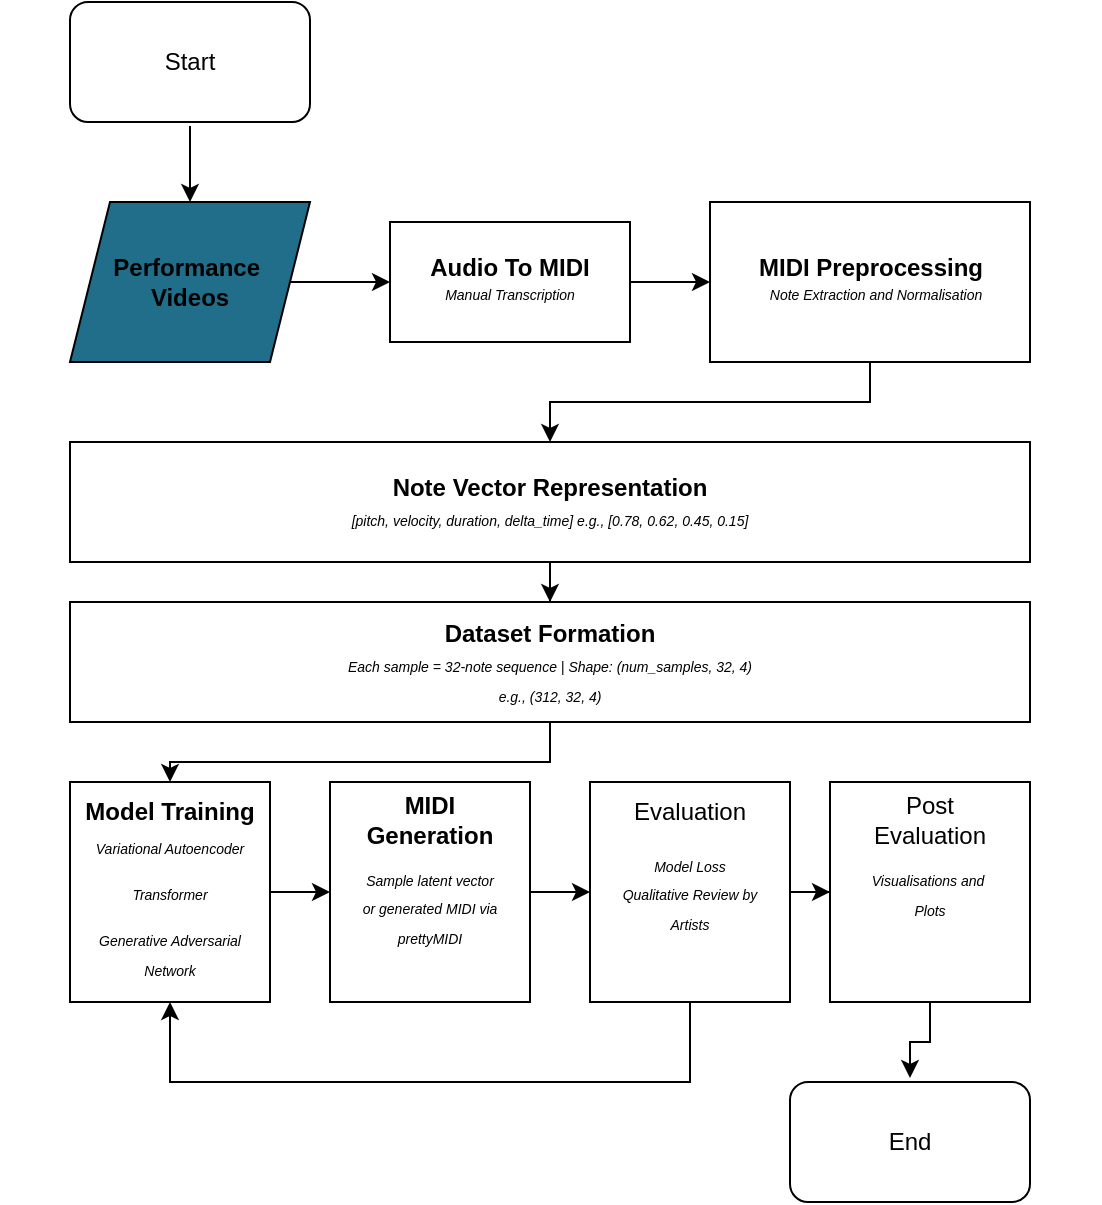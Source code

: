 <mxfile version="27.0.5">
  <diagram name="Page-1" id="wT8W26qBHSNzIjZTHQd9">
    <mxGraphModel dx="1329" dy="860" grid="1" gridSize="10" guides="1" tooltips="1" connect="1" arrows="1" fold="1" page="1" pageScale="1" pageWidth="827" pageHeight="1169" background="light-dark(#FFFFFF,#FFFFFF)" math="0" shadow="0">
      <root>
        <mxCell id="0" />
        <mxCell id="1" parent="0" />
        <mxCell id="rHZD5In0_aCgauH-E7Oe-1" value="" style="rounded=1;whiteSpace=wrap;html=1;fillColor=light-dark(#FFFFFF,#FFFFFF);perimeterSpacing=2;strokeWidth=1;strokeColor=light-dark(#000000,#000000);" vertex="1" parent="1">
          <mxGeometry x="40" y="60" width="120" height="60" as="geometry" />
        </mxCell>
        <mxCell id="rHZD5In0_aCgauH-E7Oe-2" value="&lt;span style=&quot;color: light-dark(rgb(0, 0, 0), rgb(0, 0, 0));&quot;&gt;Start&lt;/span&gt;" style="text;html=1;align=center;verticalAlign=middle;whiteSpace=wrap;rounded=0;" vertex="1" parent="1">
          <mxGeometry x="70" y="75" width="60" height="30" as="geometry" />
        </mxCell>
        <mxCell id="rHZD5In0_aCgauH-E7Oe-3" value="" style="rounded=0;whiteSpace=wrap;html=1;fillColor=light-dark(#FFFFFF,#0093A1);strokeColor=light-dark(#000000,#000000);" vertex="1" parent="1">
          <mxGeometry x="200" y="170" width="120" height="60" as="geometry" />
        </mxCell>
        <mxCell id="rHZD5In0_aCgauH-E7Oe-4" value="&lt;span style=&quot;color: light-dark(rgb(0, 0, 0), rgb(0, 0, 0));&quot;&gt;&lt;b&gt;Audio To MIDI&lt;/b&gt;&lt;/span&gt;" style="text;html=1;align=center;verticalAlign=middle;whiteSpace=wrap;rounded=0;" vertex="1" parent="1">
          <mxGeometry x="215" y="178" width="90" height="30" as="geometry" />
        </mxCell>
        <mxCell id="rHZD5In0_aCgauH-E7Oe-6" value="" style="endArrow=classic;html=1;rounded=0;strokeColor=light-dark(#000000,#000000);entryX=0;entryY=0.5;entryDx=0;entryDy=0;exitX=1;exitY=0.5;exitDx=0;exitDy=0;" edge="1" parent="1" source="rHZD5In0_aCgauH-E7Oe-10" target="rHZD5In0_aCgauH-E7Oe-3">
          <mxGeometry width="50" height="50" relative="1" as="geometry">
            <mxPoint x="140" y="240" as="sourcePoint" />
            <mxPoint x="190" y="190" as="targetPoint" />
          </mxGeometry>
        </mxCell>
        <mxCell id="rHZD5In0_aCgauH-E7Oe-7" value="" style="rounded=0;whiteSpace=wrap;html=1;strokeColor=light-dark(#000000,#000000);fillColor=light-dark(#FFFFFF,#00B4B3);" vertex="1" parent="1">
          <mxGeometry x="360" y="160" width="160" height="80" as="geometry" />
        </mxCell>
        <mxCell id="rHZD5In0_aCgauH-E7Oe-8" value="&lt;span style=&quot;color: light-dark(rgb(0, 0, 0), rgb(13, 13, 13));&quot;&gt;&lt;b&gt;MIDI Preprocessing&lt;/b&gt;&lt;/span&gt;" style="text;html=1;align=center;verticalAlign=middle;whiteSpace=wrap;rounded=0;" vertex="1" parent="1">
          <mxGeometry x="377.5" y="178" width="125" height="30" as="geometry" />
        </mxCell>
        <mxCell id="rHZD5In0_aCgauH-E7Oe-9" value="" style="endArrow=classic;html=1;rounded=0;strokeColor=light-dark(#000000,#000000);entryX=0;entryY=0.5;entryDx=0;entryDy=0;exitX=1;exitY=0.5;exitDx=0;exitDy=0;" edge="1" parent="1" source="rHZD5In0_aCgauH-E7Oe-3" target="rHZD5In0_aCgauH-E7Oe-7">
          <mxGeometry width="50" height="50" relative="1" as="geometry">
            <mxPoint x="172" y="210" as="sourcePoint" />
            <mxPoint x="210" y="210" as="targetPoint" />
          </mxGeometry>
        </mxCell>
        <mxCell id="rHZD5In0_aCgauH-E7Oe-10" value="" style="shape=parallelogram;perimeter=parallelogramPerimeter;whiteSpace=wrap;html=1;fixedSize=1;fillColor=light-dark(#216E8A,#006994);strokeColor=light-dark(#000000,#000000);" vertex="1" parent="1">
          <mxGeometry x="40" y="160" width="120" height="80" as="geometry" />
        </mxCell>
        <mxCell id="rHZD5In0_aCgauH-E7Oe-11" value="" style="endArrow=classic;html=1;rounded=0;strokeColor=light-dark(#000000,#121212);exitX=0.5;exitY=1;exitDx=0;exitDy=0;entryX=0.5;entryY=0;entryDx=0;entryDy=0;" edge="1" parent="1" source="rHZD5In0_aCgauH-E7Oe-1" target="rHZD5In0_aCgauH-E7Oe-10">
          <mxGeometry width="50" height="50" relative="1" as="geometry">
            <mxPoint x="250" y="210" as="sourcePoint" />
            <mxPoint x="300" y="160" as="targetPoint" />
          </mxGeometry>
        </mxCell>
        <mxCell id="rHZD5In0_aCgauH-E7Oe-12" value="&lt;span style=&quot;color: light-dark(rgb(0, 0, 0), rgb(28, 28, 28));&quot;&gt;&lt;b&gt;Performance&amp;nbsp;&lt;/b&gt;&lt;/span&gt;&lt;div&gt;&lt;span style=&quot;color: light-dark(rgb(0, 0, 0), rgb(28, 28, 28));&quot;&gt;&lt;b&gt;Videos&lt;/b&gt;&lt;/span&gt;&lt;/div&gt;" style="text;html=1;align=center;verticalAlign=middle;whiteSpace=wrap;rounded=0;" vertex="1" parent="1">
          <mxGeometry x="70" y="185" width="60" height="30" as="geometry" />
        </mxCell>
        <mxCell id="rHZD5In0_aCgauH-E7Oe-21" style="edgeStyle=orthogonalEdgeStyle;rounded=0;orthogonalLoop=1;jettySize=auto;html=1;entryX=0.5;entryY=0;entryDx=0;entryDy=0;strokeColor=light-dark(#000000,#030303);" edge="1" parent="1" source="rHZD5In0_aCgauH-E7Oe-15" target="rHZD5In0_aCgauH-E7Oe-18">
          <mxGeometry relative="1" as="geometry" />
        </mxCell>
        <mxCell id="rHZD5In0_aCgauH-E7Oe-15" value="" style="rounded=0;whiteSpace=wrap;html=1;fillColor=light-dark(#FFFFFF,#5AC8C8);strokeColor=light-dark(#000000,#0A0A0A);" vertex="1" parent="1">
          <mxGeometry x="40" y="280" width="480" height="60" as="geometry" />
        </mxCell>
        <mxCell id="rHZD5In0_aCgauH-E7Oe-16" value="&lt;span style=&quot;color: light-dark(rgb(0, 0, 0), rgb(0, 0, 0));&quot;&gt;&lt;b&gt;Note Vector Representation&lt;/b&gt;&lt;/span&gt;" style="text;html=1;align=center;verticalAlign=middle;whiteSpace=wrap;rounded=0;" vertex="1" parent="1">
          <mxGeometry x="180" y="288" width="200" height="30" as="geometry" />
        </mxCell>
        <mxCell id="rHZD5In0_aCgauH-E7Oe-17" style="edgeStyle=orthogonalEdgeStyle;rounded=0;orthogonalLoop=1;jettySize=auto;html=1;entryX=0.5;entryY=0;entryDx=0;entryDy=0;strokeColor=light-dark(#000000,#000000);" edge="1" parent="1" source="rHZD5In0_aCgauH-E7Oe-7" target="rHZD5In0_aCgauH-E7Oe-15">
          <mxGeometry relative="1" as="geometry" />
        </mxCell>
        <mxCell id="rHZD5In0_aCgauH-E7Oe-31" value="" style="edgeStyle=orthogonalEdgeStyle;rounded=0;orthogonalLoop=1;jettySize=auto;html=1;entryX=0.5;entryY=0;entryDx=0;entryDy=0;strokeColor=light-dark(#000000,#000000);" edge="1" parent="1" source="rHZD5In0_aCgauH-E7Oe-18" target="rHZD5In0_aCgauH-E7Oe-24">
          <mxGeometry relative="1" as="geometry" />
        </mxCell>
        <mxCell id="rHZD5In0_aCgauH-E7Oe-18" value="" style="rounded=0;whiteSpace=wrap;html=1;fillColor=light-dark(#FFFFFF,#5AC8C8);strokeColor=light-dark(#000000,#0A0A0A);" vertex="1" parent="1">
          <mxGeometry x="40" y="360" width="480" height="60" as="geometry" />
        </mxCell>
        <mxCell id="rHZD5In0_aCgauH-E7Oe-19" value="&lt;span style=&quot;color: light-dark(rgb(0, 0, 0), rgb(0, 0, 0));&quot;&gt;&lt;b&gt;Dataset Formation&lt;/b&gt;&lt;/span&gt;" style="text;html=1;align=center;verticalAlign=middle;whiteSpace=wrap;rounded=0;" vertex="1" parent="1">
          <mxGeometry x="180" y="361" width="200" height="30" as="geometry" />
        </mxCell>
        <mxCell id="rHZD5In0_aCgauH-E7Oe-32" value="" style="edgeStyle=orthogonalEdgeStyle;rounded=0;orthogonalLoop=1;jettySize=auto;html=1;strokeColor=light-dark(#000000,#000000);" edge="1" parent="1" source="rHZD5In0_aCgauH-E7Oe-23" target="rHZD5In0_aCgauH-E7Oe-27">
          <mxGeometry relative="1" as="geometry" />
        </mxCell>
        <mxCell id="rHZD5In0_aCgauH-E7Oe-23" value="" style="rounded=0;whiteSpace=wrap;html=1;strokeColor=light-dark(#000000,#000000);fillColor=light-dark(#FFFFFF,#CFFFE5);" vertex="1" parent="1">
          <mxGeometry x="40" y="450" width="100" height="110" as="geometry" />
        </mxCell>
        <mxCell id="rHZD5In0_aCgauH-E7Oe-24" value="&lt;span style=&quot;color: light-dark(rgb(0, 0, 0), rgb(0, 0, 0));&quot;&gt;&lt;b&gt;Model Training&lt;/b&gt;&lt;/span&gt;" style="text;html=1;align=center;verticalAlign=middle;whiteSpace=wrap;rounded=0;" vertex="1" parent="1">
          <mxGeometry x="45" y="450" width="90" height="30" as="geometry" />
        </mxCell>
        <mxCell id="rHZD5In0_aCgauH-E7Oe-34" value="" style="edgeStyle=orthogonalEdgeStyle;rounded=0;orthogonalLoop=1;jettySize=auto;html=1;entryX=0;entryY=0.5;entryDx=0;entryDy=0;strokeColor=light-dark(#000000,#000000);" edge="1" parent="1" source="rHZD5In0_aCgauH-E7Oe-25" target="rHZD5In0_aCgauH-E7Oe-29">
          <mxGeometry relative="1" as="geometry">
            <Array as="points" />
          </mxGeometry>
        </mxCell>
        <mxCell id="rHZD5In0_aCgauH-E7Oe-25" value="" style="rounded=0;whiteSpace=wrap;html=1;strokeColor=light-dark(#000000,#000000);fillColor=light-dark(#FFFFFF,#CFFFE5);" vertex="1" parent="1">
          <mxGeometry x="300" y="450" width="100" height="110" as="geometry" />
        </mxCell>
        <mxCell id="rHZD5In0_aCgauH-E7Oe-26" value="&lt;span style=&quot;color: light-dark(rgb(0, 0, 0), rgb(0, 0, 0));&quot;&gt;Evaluation&lt;/span&gt;" style="text;html=1;align=center;verticalAlign=middle;whiteSpace=wrap;rounded=0;" vertex="1" parent="1">
          <mxGeometry x="305" y="450" width="90" height="30" as="geometry" />
        </mxCell>
        <mxCell id="rHZD5In0_aCgauH-E7Oe-33" value="" style="edgeStyle=orthogonalEdgeStyle;rounded=0;orthogonalLoop=1;jettySize=auto;html=1;entryX=0;entryY=0.5;entryDx=0;entryDy=0;strokeColor=light-dark(#000000,#000000);" edge="1" parent="1" source="rHZD5In0_aCgauH-E7Oe-27" target="rHZD5In0_aCgauH-E7Oe-25">
          <mxGeometry relative="1" as="geometry" />
        </mxCell>
        <mxCell id="rHZD5In0_aCgauH-E7Oe-27" value="" style="rounded=0;whiteSpace=wrap;html=1;strokeColor=light-dark(#000000,#000000);fillColor=light-dark(#FFFFFF,#E0F6F1);" vertex="1" parent="1">
          <mxGeometry x="170" y="450" width="100" height="110" as="geometry" />
        </mxCell>
        <mxCell id="rHZD5In0_aCgauH-E7Oe-28" value="&lt;span style=&quot;color: light-dark(rgb(0, 0, 0), rgb(0, 0, 0));&quot;&gt;&lt;b&gt;MIDI&lt;/b&gt;&lt;/span&gt;&lt;div&gt;&lt;span style=&quot;color: light-dark(rgb(0, 0, 0), rgb(0, 0, 0));&quot;&gt;&lt;b&gt;Generation&lt;/b&gt;&lt;/span&gt;&lt;/div&gt;" style="text;html=1;align=center;verticalAlign=middle;whiteSpace=wrap;rounded=0;" vertex="1" parent="1">
          <mxGeometry x="175" y="454" width="90" height="30" as="geometry" />
        </mxCell>
        <mxCell id="rHZD5In0_aCgauH-E7Oe-38" value="" style="edgeStyle=orthogonalEdgeStyle;rounded=0;orthogonalLoop=1;jettySize=auto;html=1;entryX=0.5;entryY=0;entryDx=0;entryDy=0;strokeColor=light-dark(#000000,#000000);" edge="1" parent="1" source="rHZD5In0_aCgauH-E7Oe-29" target="rHZD5In0_aCgauH-E7Oe-36">
          <mxGeometry relative="1" as="geometry" />
        </mxCell>
        <mxCell id="rHZD5In0_aCgauH-E7Oe-29" value="" style="rounded=0;whiteSpace=wrap;html=1;strokeColor=light-dark(#000000,#000000);fillColor=light-dark(#FFFFFF,#CFFFE5);" vertex="1" parent="1">
          <mxGeometry x="420" y="450" width="100" height="110" as="geometry" />
        </mxCell>
        <mxCell id="rHZD5In0_aCgauH-E7Oe-30" value="&lt;span style=&quot;color: light-dark(rgb(0, 0, 0), rgb(0, 0, 0));&quot;&gt;Post&lt;/span&gt;&lt;div&gt;&lt;span style=&quot;color: light-dark(rgb(0, 0, 0), rgb(0, 0, 0));&quot;&gt;Evaluation&lt;/span&gt;&lt;/div&gt;" style="text;html=1;align=center;verticalAlign=middle;whiteSpace=wrap;rounded=0;" vertex="1" parent="1">
          <mxGeometry x="425" y="454" width="90" height="30" as="geometry" />
        </mxCell>
        <mxCell id="rHZD5In0_aCgauH-E7Oe-35" value="" style="endArrow=classic;html=1;rounded=0;exitX=0.5;exitY=1;exitDx=0;exitDy=0;entryX=0.5;entryY=1;entryDx=0;entryDy=0;strokeColor=light-dark(#000000,#000000);" edge="1" parent="1" source="rHZD5In0_aCgauH-E7Oe-25" target="rHZD5In0_aCgauH-E7Oe-23">
          <mxGeometry width="50" height="50" relative="1" as="geometry">
            <mxPoint x="350" y="610" as="sourcePoint" />
            <mxPoint x="400" y="560" as="targetPoint" />
            <Array as="points">
              <mxPoint x="350" y="600" />
              <mxPoint x="90" y="600" />
            </Array>
          </mxGeometry>
        </mxCell>
        <mxCell id="rHZD5In0_aCgauH-E7Oe-36" value="" style="rounded=1;whiteSpace=wrap;html=1;fillColor=light-dark(#FFFFFF,#FFFFFF);perimeterSpacing=2;strokeWidth=1;strokeColor=light-dark(#000000,#000000);" vertex="1" parent="1">
          <mxGeometry x="400" y="600" width="120" height="60" as="geometry" />
        </mxCell>
        <mxCell id="rHZD5In0_aCgauH-E7Oe-37" value="&lt;span style=&quot;color: light-dark(rgb(0, 0, 0), rgb(0, 0, 0));&quot;&gt;End&lt;/span&gt;" style="text;html=1;align=center;verticalAlign=middle;whiteSpace=wrap;rounded=0;" vertex="1" parent="1">
          <mxGeometry x="430" y="615" width="60" height="30" as="geometry" />
        </mxCell>
        <mxCell id="rHZD5In0_aCgauH-E7Oe-39" value="&lt;span style=&quot;color: light-dark(rgb(0, 0, 0), rgb(0, 0, 0));&quot;&gt;&lt;font style=&quot;font-size: 7px;&quot;&gt;&lt;i&gt;Manual Transcription&lt;/i&gt;&lt;/font&gt;&lt;/span&gt;" style="text;html=1;align=center;verticalAlign=middle;whiteSpace=wrap;rounded=0;" vertex="1" parent="1">
          <mxGeometry x="215" y="190" width="90" height="30" as="geometry" />
        </mxCell>
        <mxCell id="rHZD5In0_aCgauH-E7Oe-40" value="&lt;span style=&quot;color: light-dark(rgb(0, 0, 0), rgb(0, 0, 0));&quot;&gt;&lt;font style=&quot;font-size: 7px;&quot;&gt;&lt;i&gt;Note Extraction and Normalisation&lt;/i&gt;&lt;/font&gt;&lt;/span&gt;" style="text;html=1;align=center;verticalAlign=middle;whiteSpace=wrap;rounded=0;" vertex="1" parent="1">
          <mxGeometry x="382.5" y="190" width="120" height="30" as="geometry" />
        </mxCell>
        <mxCell id="rHZD5In0_aCgauH-E7Oe-41" value="&lt;div&gt;&lt;span style=&quot;color: light-dark(rgb(0, 0, 0), rgb(0, 0, 0));&quot;&gt;&lt;font style=&quot;font-size: 7px;&quot;&gt;&lt;i&gt;[pitch, velocity, duration, delta_time]&amp;nbsp;&lt;span&gt;e.g., [0.78, 0.62, 0.45, 0.15]&lt;/span&gt;&lt;/i&gt;&lt;/font&gt;&lt;/span&gt;&lt;/div&gt;" style="text;html=1;align=center;verticalAlign=middle;whiteSpace=wrap;rounded=0;" vertex="1" parent="1">
          <mxGeometry x="5" y="303" width="550" height="30" as="geometry" />
        </mxCell>
        <mxCell id="rHZD5In0_aCgauH-E7Oe-42" value="&lt;div&gt;&lt;span style=&quot;color: light-dark(rgb(0, 0, 0), rgb(0, 0, 0));&quot;&gt;&lt;i&gt;&lt;font style=&quot;font-size: 7px;&quot;&gt;Each sample = 32-note sequence |&amp;nbsp;&lt;/font&gt;&lt;/i&gt;&lt;i&gt;&lt;font style=&quot;font-size: 7px;&quot;&gt;Shape: (num_samples, 32, 4)&lt;/font&gt;&lt;/i&gt;&lt;/span&gt;&lt;/div&gt;&lt;div&gt;&lt;i&gt;&lt;font style=&quot;font-size: 7px; color: light-dark(rgb(0, 0, 0), rgb(0, 0, 0));&quot;&gt;e.g., (312, 32, 4)&lt;/font&gt;&lt;/i&gt;&lt;/div&gt;" style="text;html=1;align=center;verticalAlign=middle;whiteSpace=wrap;rounded=0;" vertex="1" parent="1">
          <mxGeometry x="5" y="383" width="550" height="30" as="geometry" />
        </mxCell>
        <mxCell id="rHZD5In0_aCgauH-E7Oe-43" value="&lt;span style=&quot;color: light-dark(rgb(0, 0, 0), rgb(0, 0, 0));&quot;&gt;&lt;font style=&quot;font-size: 7px;&quot;&gt;&lt;i&gt;Variational Autoencoder&lt;/i&gt;&lt;/font&gt;&lt;/span&gt;" style="text;html=1;align=center;verticalAlign=middle;whiteSpace=wrap;rounded=0;" vertex="1" parent="1">
          <mxGeometry x="45" y="467" width="90" height="30" as="geometry" />
        </mxCell>
        <mxCell id="rHZD5In0_aCgauH-E7Oe-44" value="&lt;span style=&quot;color: light-dark(rgb(0, 0, 0), rgb(0, 0, 0));&quot;&gt;&lt;font style=&quot;font-size: 7px;&quot;&gt;&lt;i&gt;Generative Adversarial Network&lt;/i&gt;&lt;/font&gt;&lt;/span&gt;" style="text;html=1;align=center;verticalAlign=middle;whiteSpace=wrap;rounded=0;" vertex="1" parent="1">
          <mxGeometry x="45" y="520" width="90" height="30" as="geometry" />
        </mxCell>
        <mxCell id="rHZD5In0_aCgauH-E7Oe-45" value="&lt;span style=&quot;color: light-dark(rgb(0, 0, 0), rgb(0, 0, 0));&quot;&gt;&lt;font style=&quot;font-size: 7px;&quot;&gt;&lt;i&gt;Transformer&lt;/i&gt;&lt;/font&gt;&lt;/span&gt;" style="text;html=1;align=center;verticalAlign=middle;whiteSpace=wrap;rounded=0;" vertex="1" parent="1">
          <mxGeometry x="45" y="490" width="90" height="30" as="geometry" />
        </mxCell>
        <mxCell id="rHZD5In0_aCgauH-E7Oe-47" value="&lt;span style=&quot;color: light-dark(rgb(0, 0, 0), rgb(0, 0, 0));&quot;&gt;&lt;font style=&quot;font-size: 7px;&quot;&gt;&lt;i&gt;Sample latent vector&lt;/i&gt;&lt;/font&gt;&lt;/span&gt;&lt;div&gt;&lt;span style=&quot;color: light-dark(rgb(0, 0, 0), rgb(0, 0, 0));&quot;&gt;&lt;font style=&quot;font-size: 7px;&quot;&gt;&lt;i&gt;or generated MIDI via&lt;/i&gt;&lt;/font&gt;&lt;/span&gt;&lt;/div&gt;&lt;div&gt;&lt;span style=&quot;color: light-dark(rgb(0, 0, 0), rgb(0, 0, 0));&quot;&gt;&lt;font style=&quot;font-size: 7px;&quot;&gt;&lt;i&gt;prettyMIDI&lt;/i&gt;&lt;/font&gt;&lt;/span&gt;&lt;/div&gt;" style="text;html=1;align=center;verticalAlign=middle;whiteSpace=wrap;rounded=0;" vertex="1" parent="1">
          <mxGeometry x="175" y="497" width="90" height="30" as="geometry" />
        </mxCell>
        <mxCell id="rHZD5In0_aCgauH-E7Oe-48" value="&lt;font style=&quot;font-size: 7px;&quot;&gt;&lt;i style=&quot;color: light-dark(rgb(0, 0, 0), rgb(0, 0, 0));&quot;&gt;Model Loss&lt;/i&gt;&lt;/font&gt;&lt;div&gt;&lt;font&gt;&lt;span style=&quot;caret-color: rgb(0, 0, 0); font-size: 7px; color: light-dark(rgb(0, 0, 0), rgb(0, 0, 0));&quot;&gt;&lt;i&gt;Qualitative Review by Artists&lt;/i&gt;&lt;/span&gt;&lt;/font&gt;&lt;/div&gt;" style="text;html=1;align=center;verticalAlign=middle;whiteSpace=wrap;rounded=0;" vertex="1" parent="1">
          <mxGeometry x="305" y="490" width="90" height="30" as="geometry" />
        </mxCell>
        <mxCell id="rHZD5In0_aCgauH-E7Oe-49" value="&lt;font&gt;&lt;span style=&quot;caret-color: rgb(0, 0, 0); font-size: 7px; color: light-dark(rgb(0, 0, 0), rgb(0, 0, 0));&quot;&gt;&lt;i&gt;Visualisations and&amp;nbsp;&lt;/i&gt;&lt;/span&gt;&lt;/font&gt;&lt;div&gt;&lt;font&gt;&lt;span style=&quot;caret-color: rgb(0, 0, 0); font-size: 7px; color: light-dark(rgb(0, 0, 0), rgb(0, 0, 0));&quot;&gt;&lt;i&gt;Plots&lt;/i&gt;&lt;/span&gt;&lt;/font&gt;&lt;/div&gt;" style="text;html=1;align=center;verticalAlign=middle;whiteSpace=wrap;rounded=0;" vertex="1" parent="1">
          <mxGeometry x="425" y="490" width="90" height="30" as="geometry" />
        </mxCell>
      </root>
    </mxGraphModel>
  </diagram>
</mxfile>
